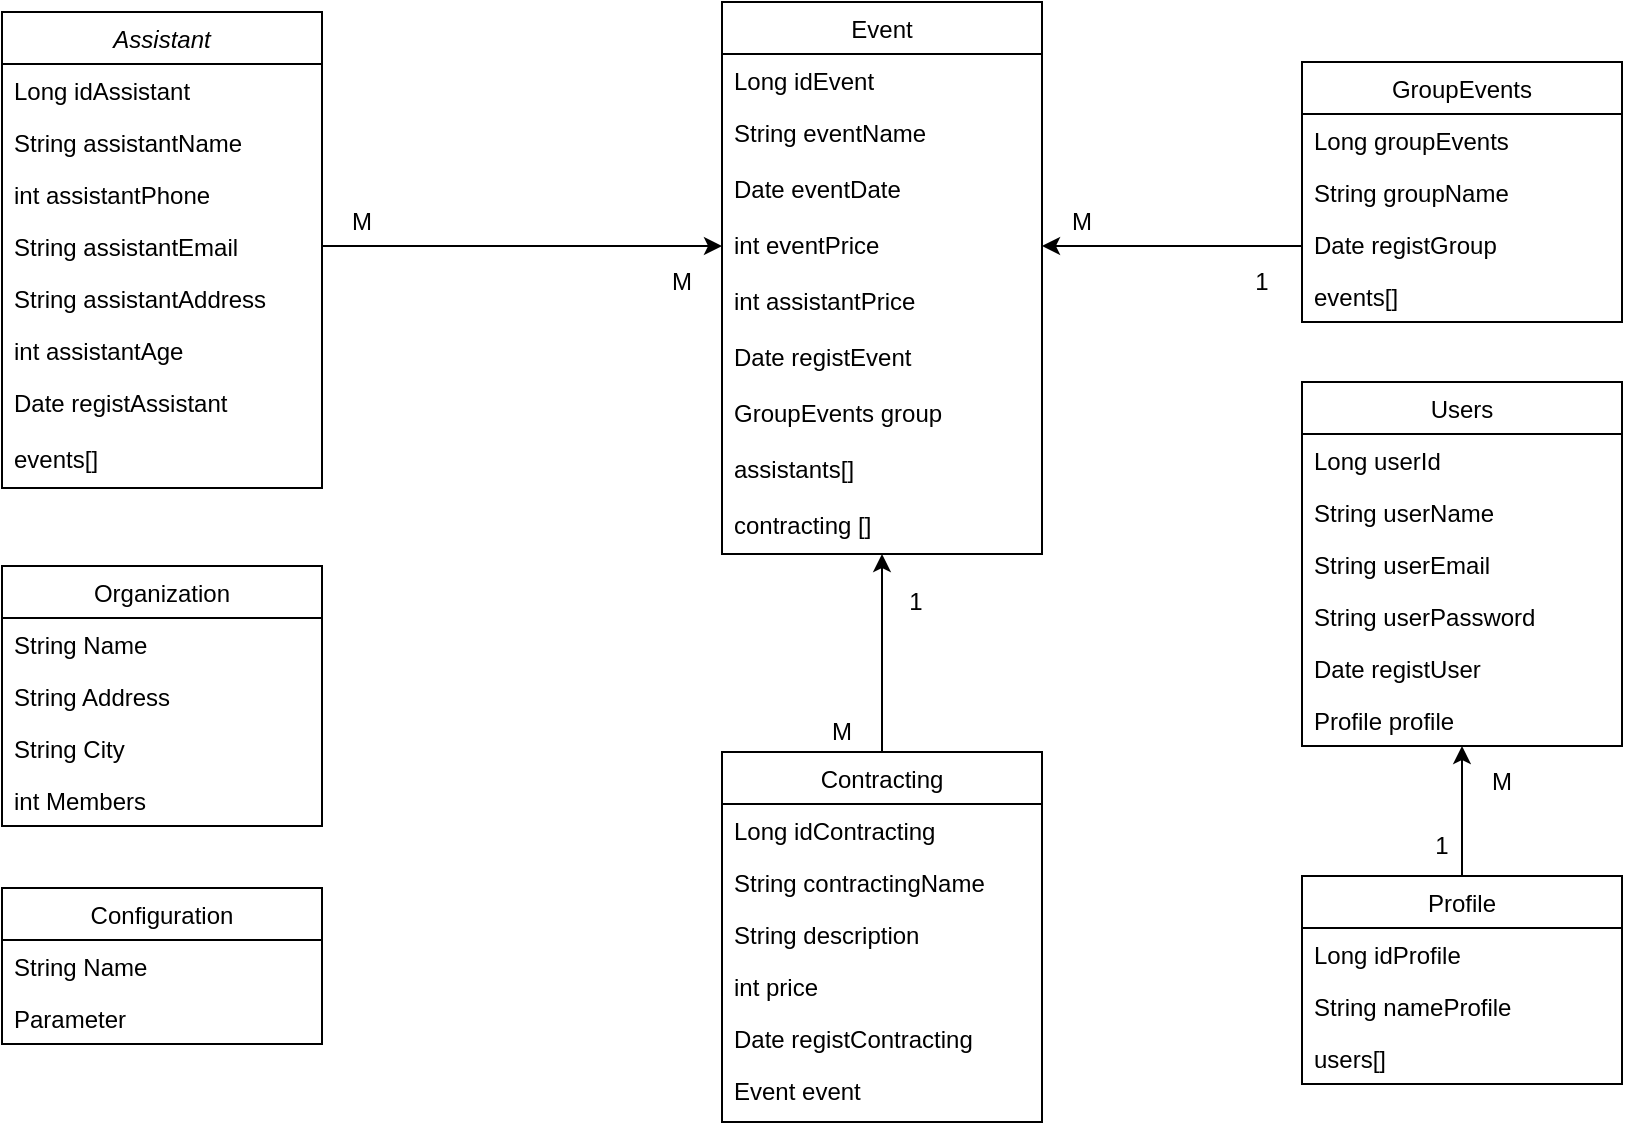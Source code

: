 <mxfile version="22.1.11" type="device">
  <diagram id="C5RBs43oDa-KdzZeNtuy" name="Page-1">
    <mxGraphModel dx="924" dy="736" grid="1" gridSize="10" guides="1" tooltips="1" connect="1" arrows="1" fold="1" page="1" pageScale="1" pageWidth="827" pageHeight="1169" math="0" shadow="0">
      <root>
        <mxCell id="WIyWlLk6GJQsqaUBKTNV-0" />
        <mxCell id="WIyWlLk6GJQsqaUBKTNV-1" parent="WIyWlLk6GJQsqaUBKTNV-0" />
        <mxCell id="zkfFHV4jXpPFQw0GAbJ--0" value="Assistant" style="swimlane;fontStyle=2;align=center;verticalAlign=top;childLayout=stackLayout;horizontal=1;startSize=26;horizontalStack=0;resizeParent=1;resizeLast=0;collapsible=1;marginBottom=0;rounded=0;shadow=0;strokeWidth=1;" parent="WIyWlLk6GJQsqaUBKTNV-1" vertex="1">
          <mxGeometry y="5" width="160" height="238" as="geometry">
            <mxRectangle x="230" y="140" width="160" height="26" as="alternateBounds" />
          </mxGeometry>
        </mxCell>
        <mxCell id="zkfFHV4jXpPFQw0GAbJ--1" value="Long idAssistant" style="text;align=left;verticalAlign=top;spacingLeft=4;spacingRight=4;overflow=hidden;rotatable=0;points=[[0,0.5],[1,0.5]];portConstraint=eastwest;" parent="zkfFHV4jXpPFQw0GAbJ--0" vertex="1">
          <mxGeometry y="26" width="160" height="26" as="geometry" />
        </mxCell>
        <mxCell id="zkfFHV4jXpPFQw0GAbJ--2" value="String assistantName" style="text;align=left;verticalAlign=top;spacingLeft=4;spacingRight=4;overflow=hidden;rotatable=0;points=[[0,0.5],[1,0.5]];portConstraint=eastwest;rounded=0;shadow=0;html=0;" parent="zkfFHV4jXpPFQw0GAbJ--0" vertex="1">
          <mxGeometry y="52" width="160" height="26" as="geometry" />
        </mxCell>
        <mxCell id="zkfFHV4jXpPFQw0GAbJ--3" value="int assistantPhone" style="text;align=left;verticalAlign=top;spacingLeft=4;spacingRight=4;overflow=hidden;rotatable=0;points=[[0,0.5],[1,0.5]];portConstraint=eastwest;rounded=0;shadow=0;html=0;" parent="zkfFHV4jXpPFQw0GAbJ--0" vertex="1">
          <mxGeometry y="78" width="160" height="26" as="geometry" />
        </mxCell>
        <mxCell id="ot-AMKlpyIlxG-LGzoaa-0" value="String assistantEmail" style="text;align=left;verticalAlign=top;spacingLeft=4;spacingRight=4;overflow=hidden;rotatable=0;points=[[0,0.5],[1,0.5]];portConstraint=eastwest;rounded=0;shadow=0;html=0;" parent="zkfFHV4jXpPFQw0GAbJ--0" vertex="1">
          <mxGeometry y="104" width="160" height="26" as="geometry" />
        </mxCell>
        <mxCell id="ot-AMKlpyIlxG-LGzoaa-13" value="String assistantAddress" style="text;align=left;verticalAlign=top;spacingLeft=4;spacingRight=4;overflow=hidden;rotatable=0;points=[[0,0.5],[1,0.5]];portConstraint=eastwest;rounded=0;shadow=0;html=0;" parent="zkfFHV4jXpPFQw0GAbJ--0" vertex="1">
          <mxGeometry y="130" width="160" height="26" as="geometry" />
        </mxCell>
        <mxCell id="ot-AMKlpyIlxG-LGzoaa-1" value="int assistantAge" style="text;align=left;verticalAlign=top;spacingLeft=4;spacingRight=4;overflow=hidden;rotatable=0;points=[[0,0.5],[1,0.5]];portConstraint=eastwest;rounded=0;shadow=0;html=0;" parent="zkfFHV4jXpPFQw0GAbJ--0" vertex="1">
          <mxGeometry y="156" width="160" height="26" as="geometry" />
        </mxCell>
        <mxCell id="vdUbn_feDO6sFbd8I3SN-22" value="Date registAssistant" style="text;align=left;verticalAlign=top;spacingLeft=4;spacingRight=4;overflow=hidden;rotatable=0;points=[[0,0.5],[1,0.5]];portConstraint=eastwest;rounded=0;shadow=0;html=0;" parent="zkfFHV4jXpPFQw0GAbJ--0" vertex="1">
          <mxGeometry y="182" width="160" height="28" as="geometry" />
        </mxCell>
        <mxCell id="5x7HRe9KWwG9zsGZvzhk-0" value="events[]" style="text;align=left;verticalAlign=top;spacingLeft=4;spacingRight=4;overflow=hidden;rotatable=0;points=[[0,0.5],[1,0.5]];portConstraint=eastwest;rounded=0;shadow=0;html=0;" parent="zkfFHV4jXpPFQw0GAbJ--0" vertex="1">
          <mxGeometry y="210" width="160" height="28" as="geometry" />
        </mxCell>
        <mxCell id="zkfFHV4jXpPFQw0GAbJ--13" value="Organization" style="swimlane;fontStyle=0;align=center;verticalAlign=top;childLayout=stackLayout;horizontal=1;startSize=26;horizontalStack=0;resizeParent=1;resizeLast=0;collapsible=1;marginBottom=0;rounded=0;shadow=0;strokeWidth=1;" parent="WIyWlLk6GJQsqaUBKTNV-1" vertex="1">
          <mxGeometry y="282" width="160" height="130" as="geometry">
            <mxRectangle x="340" y="380" width="170" height="26" as="alternateBounds" />
          </mxGeometry>
        </mxCell>
        <mxCell id="zkfFHV4jXpPFQw0GAbJ--14" value="String Name" style="text;align=left;verticalAlign=top;spacingLeft=4;spacingRight=4;overflow=hidden;rotatable=0;points=[[0,0.5],[1,0.5]];portConstraint=eastwest;" parent="zkfFHV4jXpPFQw0GAbJ--13" vertex="1">
          <mxGeometry y="26" width="160" height="26" as="geometry" />
        </mxCell>
        <mxCell id="ot-AMKlpyIlxG-LGzoaa-4" value="String Address" style="text;align=left;verticalAlign=top;spacingLeft=4;spacingRight=4;overflow=hidden;rotatable=0;points=[[0,0.5],[1,0.5]];portConstraint=eastwest;" parent="zkfFHV4jXpPFQw0GAbJ--13" vertex="1">
          <mxGeometry y="52" width="160" height="26" as="geometry" />
        </mxCell>
        <mxCell id="ot-AMKlpyIlxG-LGzoaa-5" value="String City" style="text;align=left;verticalAlign=top;spacingLeft=4;spacingRight=4;overflow=hidden;rotatable=0;points=[[0,0.5],[1,0.5]];portConstraint=eastwest;" parent="zkfFHV4jXpPFQw0GAbJ--13" vertex="1">
          <mxGeometry y="78" width="160" height="26" as="geometry" />
        </mxCell>
        <mxCell id="ot-AMKlpyIlxG-LGzoaa-6" value="int Members" style="text;align=left;verticalAlign=top;spacingLeft=4;spacingRight=4;overflow=hidden;rotatable=0;points=[[0,0.5],[1,0.5]];portConstraint=eastwest;" parent="zkfFHV4jXpPFQw0GAbJ--13" vertex="1">
          <mxGeometry y="104" width="160" height="26" as="geometry" />
        </mxCell>
        <mxCell id="ot-AMKlpyIlxG-LGzoaa-17" value="GroupEvents" style="swimlane;fontStyle=0;align=center;verticalAlign=top;childLayout=stackLayout;horizontal=1;startSize=26;horizontalStack=0;resizeParent=1;resizeLast=0;collapsible=1;marginBottom=0;rounded=0;shadow=0;strokeWidth=1;" parent="WIyWlLk6GJQsqaUBKTNV-1" vertex="1">
          <mxGeometry x="650" y="30" width="160" height="130" as="geometry">
            <mxRectangle x="130" y="380" width="160" height="26" as="alternateBounds" />
          </mxGeometry>
        </mxCell>
        <mxCell id="ot-AMKlpyIlxG-LGzoaa-18" value="Long groupEvents" style="text;align=left;verticalAlign=top;spacingLeft=4;spacingRight=4;overflow=hidden;rotatable=0;points=[[0,0.5],[1,0.5]];portConstraint=eastwest;" parent="ot-AMKlpyIlxG-LGzoaa-17" vertex="1">
          <mxGeometry y="26" width="160" height="26" as="geometry" />
        </mxCell>
        <mxCell id="9KphchdIPc8SidprDEhI-14" value="String groupName" style="text;align=left;verticalAlign=top;spacingLeft=4;spacingRight=4;overflow=hidden;rotatable=0;points=[[0,0.5],[1,0.5]];portConstraint=eastwest;rounded=0;shadow=0;html=0;" parent="ot-AMKlpyIlxG-LGzoaa-17" vertex="1">
          <mxGeometry y="52" width="160" height="26" as="geometry" />
        </mxCell>
        <mxCell id="vdUbn_feDO6sFbd8I3SN-26" value="Date registGroup" style="text;align=left;verticalAlign=top;spacingLeft=4;spacingRight=4;overflow=hidden;rotatable=0;points=[[0,0.5],[1,0.5]];portConstraint=eastwest;rounded=0;shadow=0;html=0;" parent="ot-AMKlpyIlxG-LGzoaa-17" vertex="1">
          <mxGeometry y="78" width="160" height="26" as="geometry" />
        </mxCell>
        <mxCell id="9KphchdIPc8SidprDEhI-17" value="events[]" style="text;align=left;verticalAlign=top;spacingLeft=4;spacingRight=4;overflow=hidden;rotatable=0;points=[[0,0.5],[1,0.5]];portConstraint=eastwest;rounded=0;shadow=0;html=0;" parent="ot-AMKlpyIlxG-LGzoaa-17" vertex="1">
          <mxGeometry y="104" width="160" height="26" as="geometry" />
        </mxCell>
        <mxCell id="ot-AMKlpyIlxG-LGzoaa-20" value="Event" style="swimlane;fontStyle=0;align=center;verticalAlign=top;childLayout=stackLayout;horizontal=1;startSize=26;horizontalStack=0;resizeParent=1;resizeLast=0;collapsible=1;marginBottom=0;rounded=0;shadow=0;strokeWidth=1;" parent="WIyWlLk6GJQsqaUBKTNV-1" vertex="1">
          <mxGeometry x="360" width="160" height="276" as="geometry">
            <mxRectangle x="480" y="140" width="160" height="26" as="alternateBounds" />
          </mxGeometry>
        </mxCell>
        <mxCell id="ot-AMKlpyIlxG-LGzoaa-21" value="Long idEvent" style="text;align=left;verticalAlign=top;spacingLeft=4;spacingRight=4;overflow=hidden;rotatable=0;points=[[0,0.5],[1,0.5]];portConstraint=eastwest;" parent="ot-AMKlpyIlxG-LGzoaa-20" vertex="1">
          <mxGeometry y="26" width="160" height="26" as="geometry" />
        </mxCell>
        <mxCell id="ot-AMKlpyIlxG-LGzoaa-22" value="String eventName" style="text;align=left;verticalAlign=top;spacingLeft=4;spacingRight=4;overflow=hidden;rotatable=0;points=[[0,0.5],[1,0.5]];portConstraint=eastwest;rounded=0;shadow=0;html=0;" parent="ot-AMKlpyIlxG-LGzoaa-20" vertex="1">
          <mxGeometry y="52" width="160" height="28" as="geometry" />
        </mxCell>
        <mxCell id="ot-AMKlpyIlxG-LGzoaa-25" value="Date eventDate" style="text;align=left;verticalAlign=top;spacingLeft=4;spacingRight=4;overflow=hidden;rotatable=0;points=[[0,0.5],[1,0.5]];portConstraint=eastwest;rounded=0;shadow=0;html=0;" parent="ot-AMKlpyIlxG-LGzoaa-20" vertex="1">
          <mxGeometry y="80" width="160" height="28" as="geometry" />
        </mxCell>
        <mxCell id="ot-AMKlpyIlxG-LGzoaa-26" value="int eventPrice" style="text;align=left;verticalAlign=top;spacingLeft=4;spacingRight=4;overflow=hidden;rotatable=0;points=[[0,0.5],[1,0.5]];portConstraint=eastwest;rounded=0;shadow=0;html=0;" parent="ot-AMKlpyIlxG-LGzoaa-20" vertex="1">
          <mxGeometry y="108" width="160" height="28" as="geometry" />
        </mxCell>
        <mxCell id="ot-AMKlpyIlxG-LGzoaa-27" value="int assistantPrice" style="text;align=left;verticalAlign=top;spacingLeft=4;spacingRight=4;overflow=hidden;rotatable=0;points=[[0,0.5],[1,0.5]];portConstraint=eastwest;rounded=0;shadow=0;html=0;" parent="ot-AMKlpyIlxG-LGzoaa-20" vertex="1">
          <mxGeometry y="136" width="160" height="28" as="geometry" />
        </mxCell>
        <mxCell id="vdUbn_feDO6sFbd8I3SN-23" value="Date registEvent" style="text;align=left;verticalAlign=top;spacingLeft=4;spacingRight=4;overflow=hidden;rotatable=0;points=[[0,0.5],[1,0.5]];portConstraint=eastwest;rounded=0;shadow=0;html=0;" parent="ot-AMKlpyIlxG-LGzoaa-20" vertex="1">
          <mxGeometry y="164" width="160" height="28" as="geometry" />
        </mxCell>
        <mxCell id="5x7HRe9KWwG9zsGZvzhk-8" value="GroupEvents group" style="text;align=left;verticalAlign=top;spacingLeft=4;spacingRight=4;overflow=hidden;rotatable=0;points=[[0,0.5],[1,0.5]];portConstraint=eastwest;rounded=0;shadow=0;html=0;" parent="ot-AMKlpyIlxG-LGzoaa-20" vertex="1">
          <mxGeometry y="192" width="160" height="28" as="geometry" />
        </mxCell>
        <mxCell id="ot-AMKlpyIlxG-LGzoaa-28" value="assistants[]" style="text;align=left;verticalAlign=top;spacingLeft=4;spacingRight=4;overflow=hidden;rotatable=0;points=[[0,0.5],[1,0.5]];portConstraint=eastwest;rounded=0;shadow=0;html=0;" parent="ot-AMKlpyIlxG-LGzoaa-20" vertex="1">
          <mxGeometry y="220" width="160" height="28" as="geometry" />
        </mxCell>
        <mxCell id="wgTkXgDV-JCwk1YYsgwV-9" value="contracting []" style="text;align=left;verticalAlign=top;spacingLeft=4;spacingRight=4;overflow=hidden;rotatable=0;points=[[0,0.5],[1,0.5]];portConstraint=eastwest;rounded=0;shadow=0;html=0;" parent="ot-AMKlpyIlxG-LGzoaa-20" vertex="1">
          <mxGeometry y="248" width="160" height="28" as="geometry" />
        </mxCell>
        <mxCell id="wgTkXgDV-JCwk1YYsgwV-5" style="edgeStyle=orthogonalEdgeStyle;rounded=0;orthogonalLoop=1;jettySize=auto;html=1;exitX=0.5;exitY=0;exitDx=0;exitDy=0;entryX=0.5;entryY=1;entryDx=0;entryDy=0;" parent="WIyWlLk6GJQsqaUBKTNV-1" source="wgTkXgDV-JCwk1YYsgwV-0" target="ot-AMKlpyIlxG-LGzoaa-20" edge="1">
          <mxGeometry relative="1" as="geometry" />
        </mxCell>
        <mxCell id="wgTkXgDV-JCwk1YYsgwV-0" value="Contracting" style="swimlane;fontStyle=0;align=center;verticalAlign=top;childLayout=stackLayout;horizontal=1;startSize=26;horizontalStack=0;resizeParent=1;resizeLast=0;collapsible=1;marginBottom=0;rounded=0;shadow=0;strokeWidth=1;" parent="WIyWlLk6GJQsqaUBKTNV-1" vertex="1">
          <mxGeometry x="360" y="375" width="160" height="185" as="geometry">
            <mxRectangle x="130" y="380" width="160" height="26" as="alternateBounds" />
          </mxGeometry>
        </mxCell>
        <mxCell id="wgTkXgDV-JCwk1YYsgwV-1" value="Long idContracting" style="text;align=left;verticalAlign=top;spacingLeft=4;spacingRight=4;overflow=hidden;rotatable=0;points=[[0,0.5],[1,0.5]];portConstraint=eastwest;" parent="wgTkXgDV-JCwk1YYsgwV-0" vertex="1">
          <mxGeometry y="26" width="160" height="26" as="geometry" />
        </mxCell>
        <mxCell id="wgTkXgDV-JCwk1YYsgwV-3" value="String contractingName" style="text;align=left;verticalAlign=top;spacingLeft=4;spacingRight=4;overflow=hidden;rotatable=0;points=[[0,0.5],[1,0.5]];portConstraint=eastwest;rounded=0;shadow=0;html=0;" parent="wgTkXgDV-JCwk1YYsgwV-0" vertex="1">
          <mxGeometry y="52" width="160" height="26" as="geometry" />
        </mxCell>
        <mxCell id="wgTkXgDV-JCwk1YYsgwV-4" value="String description" style="text;align=left;verticalAlign=top;spacingLeft=4;spacingRight=4;overflow=hidden;rotatable=0;points=[[0,0.5],[1,0.5]];portConstraint=eastwest;rounded=0;shadow=0;html=0;" parent="wgTkXgDV-JCwk1YYsgwV-0" vertex="1">
          <mxGeometry y="78" width="160" height="26" as="geometry" />
        </mxCell>
        <mxCell id="9KphchdIPc8SidprDEhI-16" value="int price" style="text;align=left;verticalAlign=top;spacingLeft=4;spacingRight=4;overflow=hidden;rotatable=0;points=[[0,0.5],[1,0.5]];portConstraint=eastwest;rounded=0;shadow=0;html=0;" parent="wgTkXgDV-JCwk1YYsgwV-0" vertex="1">
          <mxGeometry y="104" width="160" height="26" as="geometry" />
        </mxCell>
        <mxCell id="5x7HRe9KWwG9zsGZvzhk-1" value="Date registContracting" style="text;align=left;verticalAlign=top;spacingLeft=4;spacingRight=4;overflow=hidden;rotatable=0;points=[[0,0.5],[1,0.5]];portConstraint=eastwest;rounded=0;shadow=0;html=0;" parent="wgTkXgDV-JCwk1YYsgwV-0" vertex="1">
          <mxGeometry y="130" width="160" height="26" as="geometry" />
        </mxCell>
        <mxCell id="5x7HRe9KWwG9zsGZvzhk-7" value="Event event" style="text;align=left;verticalAlign=top;spacingLeft=4;spacingRight=4;overflow=hidden;rotatable=0;points=[[0,0.5],[1,0.5]];portConstraint=eastwest;rounded=0;shadow=0;html=0;" parent="wgTkXgDV-JCwk1YYsgwV-0" vertex="1">
          <mxGeometry y="156" width="160" height="26" as="geometry" />
        </mxCell>
        <mxCell id="wgTkXgDV-JCwk1YYsgwV-8" style="edgeStyle=orthogonalEdgeStyle;rounded=0;orthogonalLoop=1;jettySize=auto;html=1;exitX=1;exitY=0.5;exitDx=0;exitDy=0;entryX=0;entryY=0.5;entryDx=0;entryDy=0;" parent="WIyWlLk6GJQsqaUBKTNV-1" source="ot-AMKlpyIlxG-LGzoaa-0" target="ot-AMKlpyIlxG-LGzoaa-26" edge="1">
          <mxGeometry relative="1" as="geometry" />
        </mxCell>
        <mxCell id="9KphchdIPc8SidprDEhI-10" value="M" style="text;html=1;strokeColor=none;fillColor=none;align=center;verticalAlign=middle;whiteSpace=wrap;rounded=0;" parent="WIyWlLk6GJQsqaUBKTNV-1" vertex="1">
          <mxGeometry x="170" y="100" width="20" height="20" as="geometry" />
        </mxCell>
        <mxCell id="9KphchdIPc8SidprDEhI-11" value="M" style="text;html=1;strokeColor=none;fillColor=none;align=center;verticalAlign=middle;whiteSpace=wrap;rounded=0;" parent="WIyWlLk6GJQsqaUBKTNV-1" vertex="1">
          <mxGeometry x="530" y="100" width="20" height="20" as="geometry" />
        </mxCell>
        <mxCell id="9KphchdIPc8SidprDEhI-12" value="1" style="text;html=1;strokeColor=none;fillColor=none;align=center;verticalAlign=middle;whiteSpace=wrap;rounded=0;" parent="WIyWlLk6GJQsqaUBKTNV-1" vertex="1">
          <mxGeometry x="620" y="130" width="20" height="20" as="geometry" />
        </mxCell>
        <mxCell id="n4Dmt7jrOTzerE44xBPE-0" value="1" style="text;html=1;strokeColor=none;fillColor=none;align=center;verticalAlign=middle;whiteSpace=wrap;rounded=0;" parent="WIyWlLk6GJQsqaUBKTNV-1" vertex="1">
          <mxGeometry x="447" y="290" width="20" height="20" as="geometry" />
        </mxCell>
        <mxCell id="n4Dmt7jrOTzerE44xBPE-1" value="M" style="text;html=1;strokeColor=none;fillColor=none;align=center;verticalAlign=middle;whiteSpace=wrap;rounded=0;" parent="WIyWlLk6GJQsqaUBKTNV-1" vertex="1">
          <mxGeometry x="410" y="355" width="20" height="20" as="geometry" />
        </mxCell>
        <mxCell id="xgg16_i2K3tbKwL4ImqH-0" value="M" style="text;html=1;strokeColor=none;fillColor=none;align=center;verticalAlign=middle;whiteSpace=wrap;rounded=0;" parent="WIyWlLk6GJQsqaUBKTNV-1" vertex="1">
          <mxGeometry x="330" y="130" width="20" height="20" as="geometry" />
        </mxCell>
        <mxCell id="vdUbn_feDO6sFbd8I3SN-8" value="Users" style="swimlane;fontStyle=0;align=center;verticalAlign=top;childLayout=stackLayout;horizontal=1;startSize=26;horizontalStack=0;resizeParent=1;resizeLast=0;collapsible=1;marginBottom=0;rounded=0;shadow=0;strokeWidth=1;" parent="WIyWlLk6GJQsqaUBKTNV-1" vertex="1">
          <mxGeometry x="650" y="190" width="160" height="182" as="geometry">
            <mxRectangle x="340" y="380" width="170" height="26" as="alternateBounds" />
          </mxGeometry>
        </mxCell>
        <mxCell id="vdUbn_feDO6sFbd8I3SN-13" value="Long userId" style="text;align=left;verticalAlign=top;spacingLeft=4;spacingRight=4;overflow=hidden;rotatable=0;points=[[0,0.5],[1,0.5]];portConstraint=eastwest;" parent="vdUbn_feDO6sFbd8I3SN-8" vertex="1">
          <mxGeometry y="26" width="160" height="26" as="geometry" />
        </mxCell>
        <mxCell id="vdUbn_feDO6sFbd8I3SN-9" value="String userName" style="text;align=left;verticalAlign=top;spacingLeft=4;spacingRight=4;overflow=hidden;rotatable=0;points=[[0,0.5],[1,0.5]];portConstraint=eastwest;" parent="vdUbn_feDO6sFbd8I3SN-8" vertex="1">
          <mxGeometry y="52" width="160" height="26" as="geometry" />
        </mxCell>
        <mxCell id="vdUbn_feDO6sFbd8I3SN-10" value="String userEmail" style="text;align=left;verticalAlign=top;spacingLeft=4;spacingRight=4;overflow=hidden;rotatable=0;points=[[0,0.5],[1,0.5]];portConstraint=eastwest;" parent="vdUbn_feDO6sFbd8I3SN-8" vertex="1">
          <mxGeometry y="78" width="160" height="26" as="geometry" />
        </mxCell>
        <mxCell id="vdUbn_feDO6sFbd8I3SN-11" value="String userPassword" style="text;align=left;verticalAlign=top;spacingLeft=4;spacingRight=4;overflow=hidden;rotatable=0;points=[[0,0.5],[1,0.5]];portConstraint=eastwest;" parent="vdUbn_feDO6sFbd8I3SN-8" vertex="1">
          <mxGeometry y="104" width="160" height="26" as="geometry" />
        </mxCell>
        <mxCell id="5x7HRe9KWwG9zsGZvzhk-2" value="Date registUser" style="text;align=left;verticalAlign=top;spacingLeft=4;spacingRight=4;overflow=hidden;rotatable=0;points=[[0,0.5],[1,0.5]];portConstraint=eastwest;" parent="vdUbn_feDO6sFbd8I3SN-8" vertex="1">
          <mxGeometry y="130" width="160" height="26" as="geometry" />
        </mxCell>
        <mxCell id="5x7HRe9KWwG9zsGZvzhk-10" value="Profile profile" style="text;align=left;verticalAlign=top;spacingLeft=4;spacingRight=4;overflow=hidden;rotatable=0;points=[[0,0.5],[1,0.5]];portConstraint=eastwest;" parent="vdUbn_feDO6sFbd8I3SN-8" vertex="1">
          <mxGeometry y="156" width="160" height="26" as="geometry" />
        </mxCell>
        <mxCell id="vdUbn_feDO6sFbd8I3SN-19" style="edgeStyle=orthogonalEdgeStyle;rounded=0;orthogonalLoop=1;jettySize=auto;html=1;exitX=0.5;exitY=0;exitDx=0;exitDy=0;entryX=0.5;entryY=1;entryDx=0;entryDy=0;" parent="WIyWlLk6GJQsqaUBKTNV-1" source="vdUbn_feDO6sFbd8I3SN-14" target="vdUbn_feDO6sFbd8I3SN-8" edge="1">
          <mxGeometry relative="1" as="geometry" />
        </mxCell>
        <mxCell id="vdUbn_feDO6sFbd8I3SN-14" value="Profile" style="swimlane;fontStyle=0;align=center;verticalAlign=top;childLayout=stackLayout;horizontal=1;startSize=26;horizontalStack=0;resizeParent=1;resizeLast=0;collapsible=1;marginBottom=0;rounded=0;shadow=0;strokeWidth=1;" parent="WIyWlLk6GJQsqaUBKTNV-1" vertex="1">
          <mxGeometry x="650" y="437" width="160" height="104" as="geometry">
            <mxRectangle x="340" y="380" width="170" height="26" as="alternateBounds" />
          </mxGeometry>
        </mxCell>
        <mxCell id="vdUbn_feDO6sFbd8I3SN-18" value="Long idProfile&#xa;" style="text;align=left;verticalAlign=top;spacingLeft=4;spacingRight=4;overflow=hidden;rotatable=0;points=[[0,0.5],[1,0.5]];portConstraint=eastwest;" parent="vdUbn_feDO6sFbd8I3SN-14" vertex="1">
          <mxGeometry y="26" width="160" height="26" as="geometry" />
        </mxCell>
        <mxCell id="vdUbn_feDO6sFbd8I3SN-15" value="String nameProfile" style="text;align=left;verticalAlign=top;spacingLeft=4;spacingRight=4;overflow=hidden;rotatable=0;points=[[0,0.5],[1,0.5]];portConstraint=eastwest;" parent="vdUbn_feDO6sFbd8I3SN-14" vertex="1">
          <mxGeometry y="52" width="160" height="26" as="geometry" />
        </mxCell>
        <mxCell id="5x7HRe9KWwG9zsGZvzhk-9" value="users[]" style="text;align=left;verticalAlign=top;spacingLeft=4;spacingRight=4;overflow=hidden;rotatable=0;points=[[0,0.5],[1,0.5]];portConstraint=eastwest;" parent="vdUbn_feDO6sFbd8I3SN-14" vertex="1">
          <mxGeometry y="78" width="160" height="26" as="geometry" />
        </mxCell>
        <mxCell id="vdUbn_feDO6sFbd8I3SN-20" value="M" style="text;html=1;strokeColor=none;fillColor=none;align=center;verticalAlign=middle;whiteSpace=wrap;rounded=0;" parent="WIyWlLk6GJQsqaUBKTNV-1" vertex="1">
          <mxGeometry x="740" y="380" width="20" height="20" as="geometry" />
        </mxCell>
        <mxCell id="vdUbn_feDO6sFbd8I3SN-21" value="1" style="text;html=1;strokeColor=none;fillColor=none;align=center;verticalAlign=middle;whiteSpace=wrap;rounded=0;" parent="WIyWlLk6GJQsqaUBKTNV-1" vertex="1">
          <mxGeometry x="710" y="412" width="20" height="20" as="geometry" />
        </mxCell>
        <mxCell id="5x7HRe9KWwG9zsGZvzhk-6" style="edgeStyle=orthogonalEdgeStyle;rounded=0;orthogonalLoop=1;jettySize=auto;html=1;exitX=0;exitY=0.5;exitDx=0;exitDy=0;entryX=1;entryY=0.5;entryDx=0;entryDy=0;" parent="WIyWlLk6GJQsqaUBKTNV-1" source="9KphchdIPc8SidprDEhI-17" target="ot-AMKlpyIlxG-LGzoaa-26" edge="1">
          <mxGeometry relative="1" as="geometry">
            <Array as="points">
              <mxPoint x="650" y="122" />
            </Array>
          </mxGeometry>
        </mxCell>
        <mxCell id="giyWZ4VwyRs3c4f72_-c-0" value="Configuration" style="swimlane;fontStyle=0;align=center;verticalAlign=top;childLayout=stackLayout;horizontal=1;startSize=26;horizontalStack=0;resizeParent=1;resizeLast=0;collapsible=1;marginBottom=0;rounded=0;shadow=0;strokeWidth=1;" parent="WIyWlLk6GJQsqaUBKTNV-1" vertex="1">
          <mxGeometry y="443" width="160" height="78" as="geometry">
            <mxRectangle y="443" width="170" height="26" as="alternateBounds" />
          </mxGeometry>
        </mxCell>
        <mxCell id="giyWZ4VwyRs3c4f72_-c-1" value="String Name" style="text;align=left;verticalAlign=top;spacingLeft=4;spacingRight=4;overflow=hidden;rotatable=0;points=[[0,0.5],[1,0.5]];portConstraint=eastwest;" parent="giyWZ4VwyRs3c4f72_-c-0" vertex="1">
          <mxGeometry y="26" width="160" height="26" as="geometry" />
        </mxCell>
        <mxCell id="giyWZ4VwyRs3c4f72_-c-2" value="Parameter" style="text;align=left;verticalAlign=top;spacingLeft=4;spacingRight=4;overflow=hidden;rotatable=0;points=[[0,0.5],[1,0.5]];portConstraint=eastwest;" parent="giyWZ4VwyRs3c4f72_-c-0" vertex="1">
          <mxGeometry y="52" width="160" height="26" as="geometry" />
        </mxCell>
      </root>
    </mxGraphModel>
  </diagram>
</mxfile>
